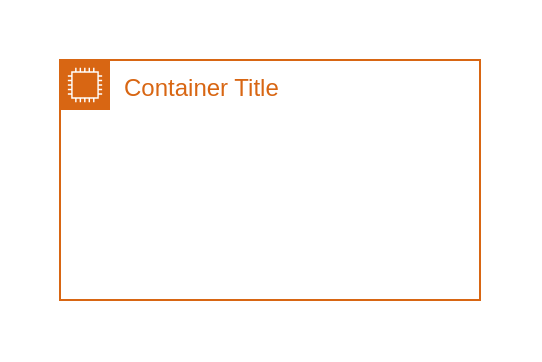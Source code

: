 <mxfile 
  version="25.0.2"
  >
  <diagram
    name="-"
    >
    <mxGraphModel
      grid="1" 
      gridSize="10" 
      guides="1" 
      tooltips="1" 
      connect="1" 
      arrows="1" 
      fold="1" 
      page="1" 
      pageScale="1" 
      pageWidth="1" 
      pageHeight="1" 
      math="0" 
      shadow="0"
      >
      <root>
        <mxCell
          id="page"
          />
        <mxCell
          id="root" 
          parent="page"
          />
        <mxCell
          style="verticalAlign=top;aspect=fixed;align=center;spacingLeft=5;spacingRight=5;spacingBottom=5;strokeColor=none;" 
          id="shape_" 
          parent="root" 
          value=" " 
          vertex="1"
          >
          <mxGeometry
            as="geometry" 
            width="270" 
            height="180" 
            x="0" 
            y="0"
            />
          </mxCell>
        <mxCell
          style="verticalAlign=top;aspect=fixed;points=[[0,0],[0.25,0],[0.5,0],[0.75,0],[1,0],[1,0.25],[1,0.5],[1,0.75],[1,1],[0.75,1],[0.5,1],[0.25,1],[0,1],[0,0.75],[0,0.5],[0,0.25]];outlineConnect=0;gradientColor=none;html=1;whiteSpace=wrap;fontSize=12;fontStyle=0;container=1;pointerEvents=0;collapsible=0;recursiveResize=0;shape=mxgraph.aws4.group;grIcon=mxgraph.aws4.group_ec2_instance_contents;strokeColor=#D86613;fillColor=none;align=left;spacingLeft=30;fontColor=#D86613;dashed=0;" 
          id="ec2_instance_contents_containertitle" 
          parent="shape_" 
          value="Container Title" 
          vertex="1"
          >
          <mxGeometry
            as="geometry" 
            width="210" 
            height="120" 
            x="30" 
            y="30"
            />
          </mxCell>
        <mxCell
          style="fillColor=transparent;strokeColor=transparent;fontColor=transparent;" 
          id="invisible_a" 
          parent="ec2_instance_contents_containertitle" 
          value="A" 
          vertex="1"
          >
          <mxGeometry
            as="geometry" 
            width="60" 
            height="60" 
            x="30" 
            y="30"
            />
          </mxCell>
        <mxCell
          style="fillColor=transparent;strokeColor=transparent;fontColor=transparent;" 
          id="invisible_b" 
          parent="ec2_instance_contents_containertitle" 
          value="B" 
          vertex="1"
          >
          <mxGeometry
            as="geometry" 
            width="60" 
            height="60" 
            x="120" 
            y="30"
            />
          </mxCell>
        </root>
      </mxGraphModel>
    </diagram>
  </mxfile>